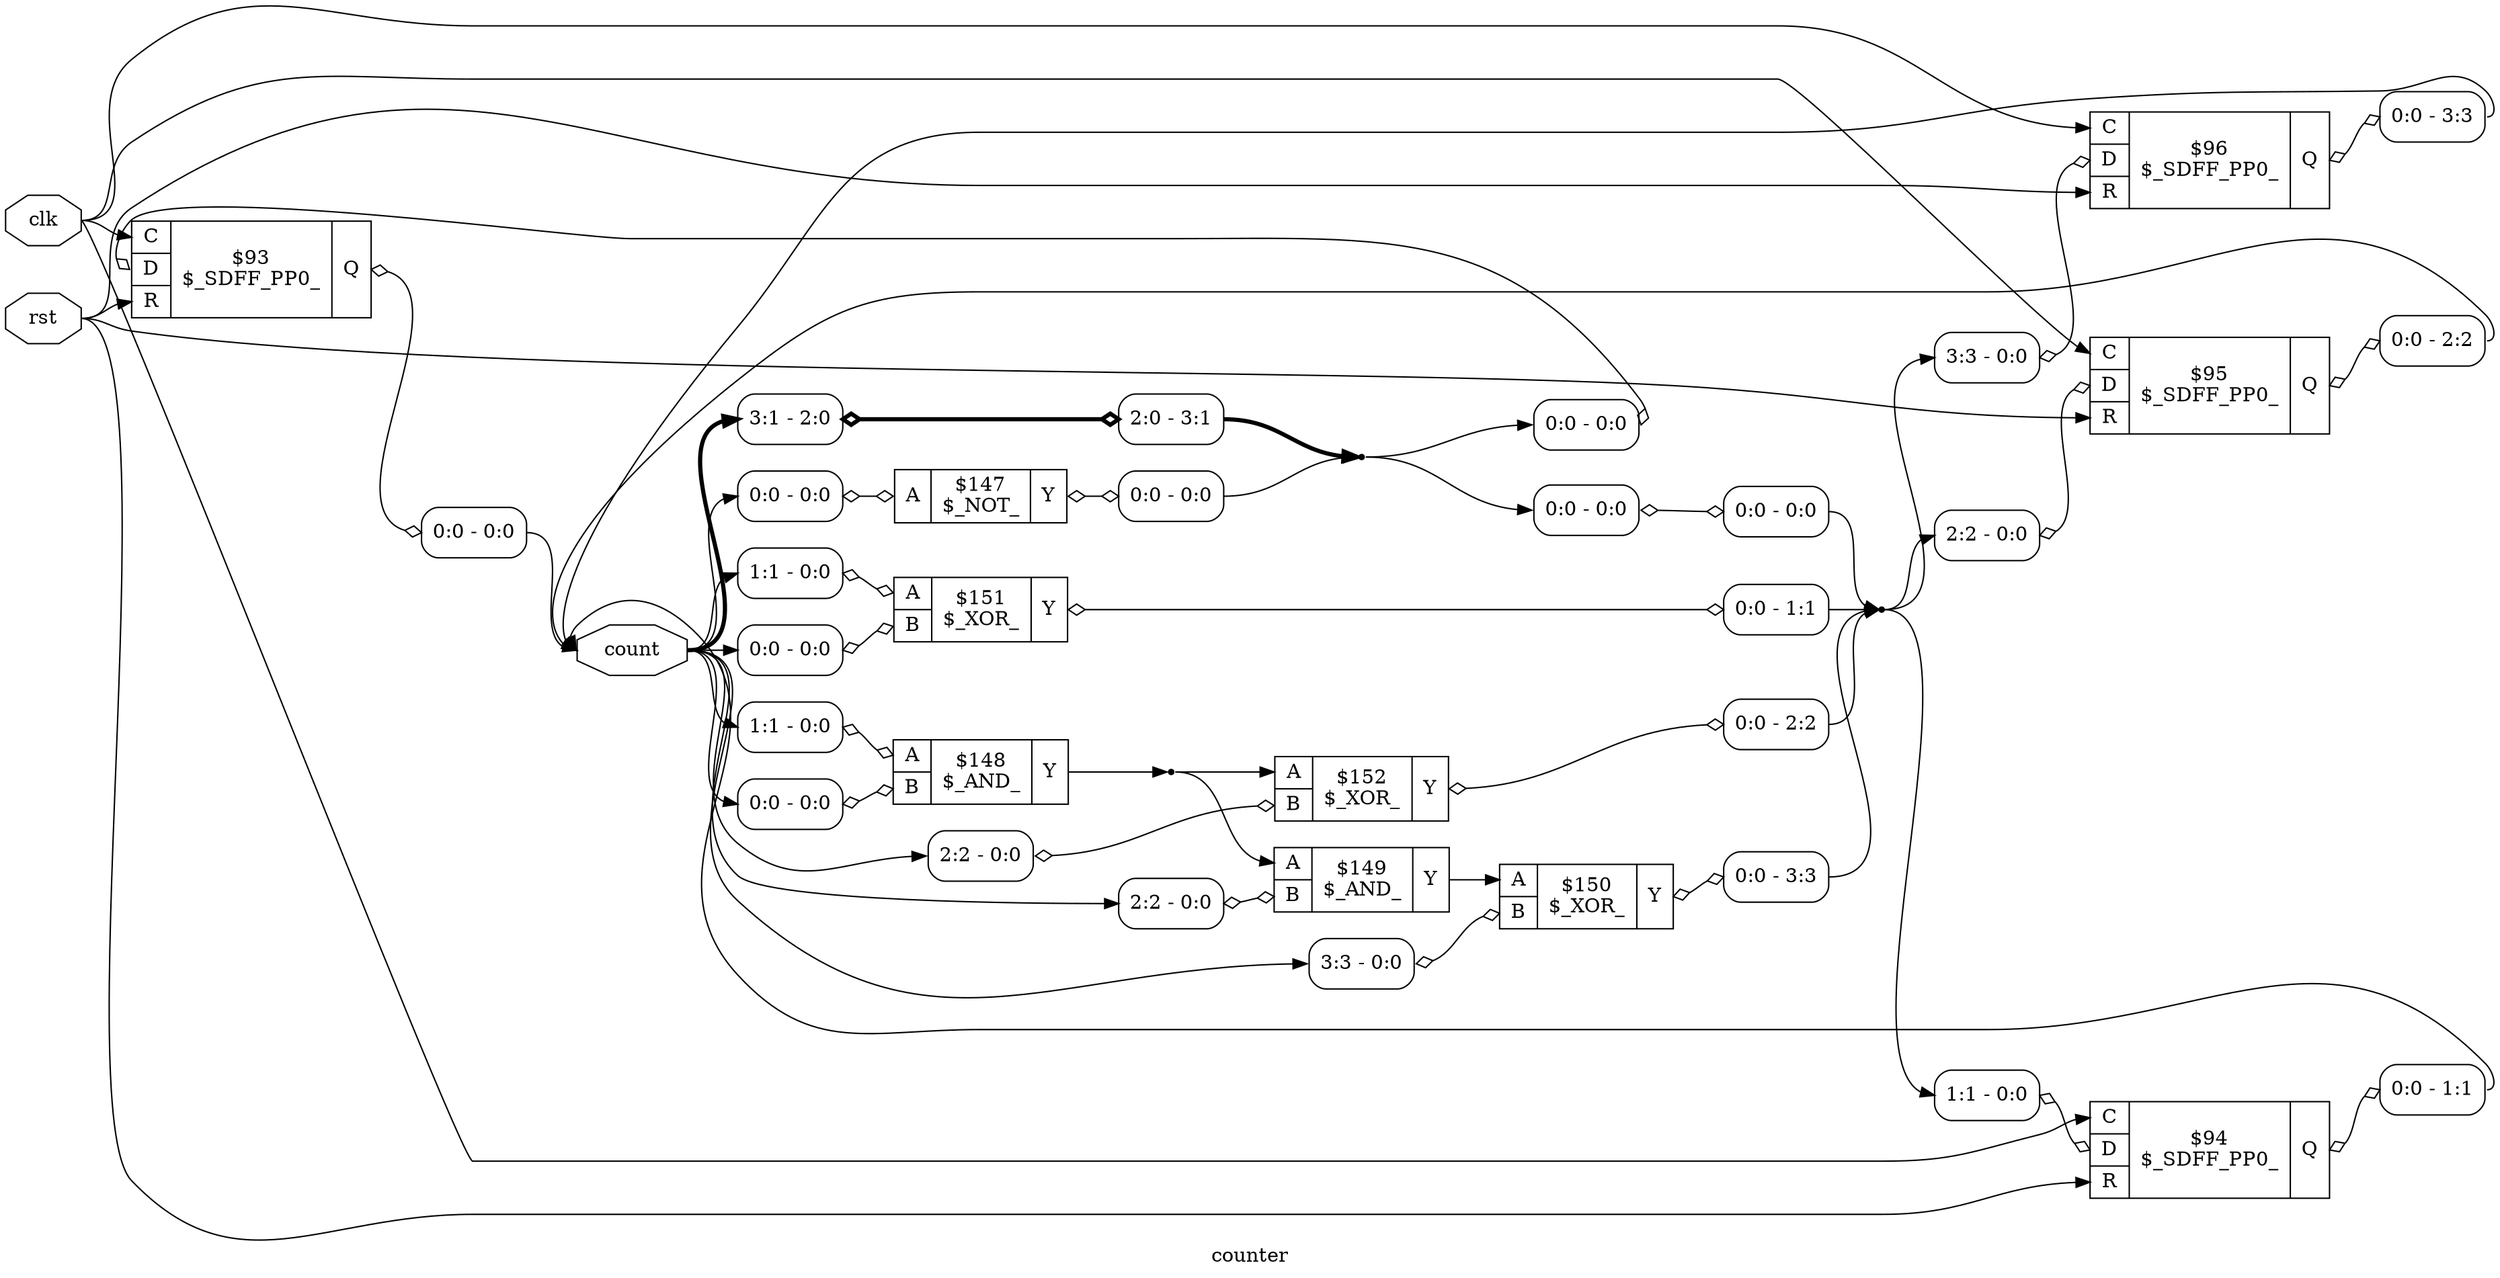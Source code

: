 digraph "counter" {
label="counter";
rankdir="LR";
remincross=true;
n5 [ shape=octagon, label="clk", color="black", fontcolor="black" ];
n6 [ shape=octagon, label="count", color="black", fontcolor="black" ];
n7 [ shape=octagon, label="rst", color="black", fontcolor="black" ];
c10 [ shape=record, label="{{<p8> A}|$147\n$_NOT_|{<p9> Y}}",  ];
x0 [ shape=record, style=rounded, label="<s0> 0:0 - 0:0 ", color="black", fontcolor="black" ];
x0:e -> c10:p8:w [arrowhead=odiamond, arrowtail=odiamond, dir=both, color="black", fontcolor="black", label=""];
x1 [ shape=record, style=rounded, label="<s0> 0:0 - 0:0 ", color="black", fontcolor="black" ];
c10:p9:e -> x1:w [arrowhead=odiamond, arrowtail=odiamond, dir=both, color="black", fontcolor="black", label=""];
c12 [ shape=record, label="{{<p8> A|<p11> B}|$148\n$_AND_|{<p9> Y}}",  ];
x2 [ shape=record, style=rounded, label="<s0> 1:1 - 0:0 ", color="black", fontcolor="black" ];
x2:e -> c12:p8:w [arrowhead=odiamond, arrowtail=odiamond, dir=both, color="black", fontcolor="black", label=""];
x3 [ shape=record, style=rounded, label="<s0> 0:0 - 0:0 ", color="black", fontcolor="black" ];
x3:e -> c12:p11:w [arrowhead=odiamond, arrowtail=odiamond, dir=both, color="black", fontcolor="black", label=""];
c13 [ shape=record, label="{{<p8> A|<p11> B}|$149\n$_AND_|{<p9> Y}}",  ];
x4 [ shape=record, style=rounded, label="<s0> 2:2 - 0:0 ", color="black", fontcolor="black" ];
x4:e -> c13:p11:w [arrowhead=odiamond, arrowtail=odiamond, dir=both, color="black", fontcolor="black", label=""];
c14 [ shape=record, label="{{<p8> A|<p11> B}|$150\n$_XOR_|{<p9> Y}}",  ];
x5 [ shape=record, style=rounded, label="<s0> 3:3 - 0:0 ", color="black", fontcolor="black" ];
x5:e -> c14:p11:w [arrowhead=odiamond, arrowtail=odiamond, dir=both, color="black", fontcolor="black", label=""];
x6 [ shape=record, style=rounded, label="<s0> 0:0 - 3:3 ", color="black", fontcolor="black" ];
c14:p9:e -> x6:w [arrowhead=odiamond, arrowtail=odiamond, dir=both, color="black", fontcolor="black", label=""];
c15 [ shape=record, label="{{<p8> A|<p11> B}|$151\n$_XOR_|{<p9> Y}}",  ];
x7 [ shape=record, style=rounded, label="<s0> 1:1 - 0:0 ", color="black", fontcolor="black" ];
x7:e -> c15:p8:w [arrowhead=odiamond, arrowtail=odiamond, dir=both, color="black", fontcolor="black", label=""];
x8 [ shape=record, style=rounded, label="<s0> 0:0 - 0:0 ", color="black", fontcolor="black" ];
x8:e -> c15:p11:w [arrowhead=odiamond, arrowtail=odiamond, dir=both, color="black", fontcolor="black", label=""];
x9 [ shape=record, style=rounded, label="<s0> 0:0 - 1:1 ", color="black", fontcolor="black" ];
c15:p9:e -> x9:w [arrowhead=odiamond, arrowtail=odiamond, dir=both, color="black", fontcolor="black", label=""];
c16 [ shape=record, label="{{<p8> A|<p11> B}|$152\n$_XOR_|{<p9> Y}}",  ];
x10 [ shape=record, style=rounded, label="<s0> 2:2 - 0:0 ", color="black", fontcolor="black" ];
x10:e -> c16:p11:w [arrowhead=odiamond, arrowtail=odiamond, dir=both, color="black", fontcolor="black", label=""];
x11 [ shape=record, style=rounded, label="<s0> 0:0 - 2:2 ", color="black", fontcolor="black" ];
c16:p9:e -> x11:w [arrowhead=odiamond, arrowtail=odiamond, dir=both, color="black", fontcolor="black", label=""];
c21 [ shape=record, label="{{<p17> C|<p18> D|<p19> R}|$93\n$_SDFF_PP0_|{<p20> Q}}",  ];
x12 [ shape=record, style=rounded, label="<s0> 0:0 - 0:0 ", color="black", fontcolor="black" ];
x12:e -> c21:p18:w [arrowhead=odiamond, arrowtail=odiamond, dir=both, color="black", fontcolor="black", label=""];
x13 [ shape=record, style=rounded, label="<s0> 0:0 - 0:0 ", color="black", fontcolor="black" ];
c21:p20:e -> x13:w [arrowhead=odiamond, arrowtail=odiamond, dir=both, color="black", fontcolor="black", label=""];
c22 [ shape=record, label="{{<p17> C|<p18> D|<p19> R}|$94\n$_SDFF_PP0_|{<p20> Q}}",  ];
x14 [ shape=record, style=rounded, label="<s0> 1:1 - 0:0 ", color="black", fontcolor="black" ];
x14:e -> c22:p18:w [arrowhead=odiamond, arrowtail=odiamond, dir=both, color="black", fontcolor="black", label=""];
x15 [ shape=record, style=rounded, label="<s0> 0:0 - 1:1 ", color="black", fontcolor="black" ];
c22:p20:e -> x15:w [arrowhead=odiamond, arrowtail=odiamond, dir=both, color="black", fontcolor="black", label=""];
c23 [ shape=record, label="{{<p17> C|<p18> D|<p19> R}|$95\n$_SDFF_PP0_|{<p20> Q}}",  ];
x16 [ shape=record, style=rounded, label="<s0> 2:2 - 0:0 ", color="black", fontcolor="black" ];
x16:e -> c23:p18:w [arrowhead=odiamond, arrowtail=odiamond, dir=both, color="black", fontcolor="black", label=""];
x17 [ shape=record, style=rounded, label="<s0> 0:0 - 2:2 ", color="black", fontcolor="black" ];
c23:p20:e -> x17:w [arrowhead=odiamond, arrowtail=odiamond, dir=both, color="black", fontcolor="black", label=""];
c24 [ shape=record, label="{{<p17> C|<p18> D|<p19> R}|$96\n$_SDFF_PP0_|{<p20> Q}}",  ];
x18 [ shape=record, style=rounded, label="<s0> 3:3 - 0:0 ", color="black", fontcolor="black" ];
x18:e -> c24:p18:w [arrowhead=odiamond, arrowtail=odiamond, dir=both, color="black", fontcolor="black", label=""];
x19 [ shape=record, style=rounded, label="<s0> 0:0 - 3:3 ", color="black", fontcolor="black" ];
c24:p20:e -> x19:w [arrowhead=odiamond, arrowtail=odiamond, dir=both, color="black", fontcolor="black", label=""];
x20 [ shape=record, style=rounded, label="<s0> 3:1 - 2:0 ", color="black", fontcolor="black" ];
x21 [ shape=record, style=rounded, label="<s0> 2:0 - 3:1 ", color="black", fontcolor="black" ];
x20:e -> x21:w [arrowhead=odiamond, arrowtail=odiamond, dir=both, color="black", fontcolor="black", style="setlinewidth(3)", label=""];
x22 [ shape=record, style=rounded, label="<s0> 0:0 - 0:0 ", color="black", fontcolor="black" ];
x23 [ shape=record, style=rounded, label="<s0> 0:0 - 0:0 ", color="black", fontcolor="black" ];
x22:e -> x23:w [arrowhead=odiamond, arrowtail=odiamond, dir=both, color="black", fontcolor="black", label=""];
n1 [ shape=point ];
c12:p9:e -> n1:w [color="black", fontcolor="black", label=""];
n1:e -> c13:p8:w [color="black", fontcolor="black", label=""];
n1:e -> c16:p8:w [color="black", fontcolor="black", label=""];
c13:p9:e -> c14:p8:w [color="black", fontcolor="black", label=""];
n3 [ shape=point ];
x1:s0:e -> n3:w [color="black", fontcolor="black", label=""];
x21:s0:e -> n3:w [color="black", fontcolor="black", style="setlinewidth(3)", label=""];
n3:e -> x12:s0:w [color="black", fontcolor="black", label=""];
n3:e -> x22:s0:w [color="black", fontcolor="black", label=""];
n4 [ shape=point ];
x11:s0:e -> n4:w [color="black", fontcolor="black", label=""];
x23:s0:e -> n4:w [color="black", fontcolor="black", label=""];
x6:s0:e -> n4:w [color="black", fontcolor="black", label=""];
x9:s0:e -> n4:w [color="black", fontcolor="black", label=""];
n4:e -> x14:s0:w [color="black", fontcolor="black", label=""];
n4:e -> x16:s0:w [color="black", fontcolor="black", label=""];
n4:e -> x18:s0:w [color="black", fontcolor="black", label=""];
n5:e -> c21:p17:w [color="black", fontcolor="black", label=""];
n5:e -> c22:p17:w [color="black", fontcolor="black", label=""];
n5:e -> c23:p17:w [color="black", fontcolor="black", label=""];
n5:e -> c24:p17:w [color="black", fontcolor="black", label=""];
x13:s0:e -> n6:w [color="black", fontcolor="black", label=""];
x15:s0:e -> n6:w [color="black", fontcolor="black", label=""];
x17:s0:e -> n6:w [color="black", fontcolor="black", label=""];
x19:s0:e -> n6:w [color="black", fontcolor="black", label=""];
n6:e -> x0:s0:w [color="black", fontcolor="black", label=""];
n6:e -> x10:s0:w [color="black", fontcolor="black", label=""];
n6:e -> x20:s0:w [color="black", fontcolor="black", style="setlinewidth(3)", label=""];
n6:e -> x2:s0:w [color="black", fontcolor="black", label=""];
n6:e -> x3:s0:w [color="black", fontcolor="black", label=""];
n6:e -> x4:s0:w [color="black", fontcolor="black", label=""];
n6:e -> x5:s0:w [color="black", fontcolor="black", label=""];
n6:e -> x7:s0:w [color="black", fontcolor="black", label=""];
n6:e -> x8:s0:w [color="black", fontcolor="black", label=""];
n7:e -> c21:p19:w [color="black", fontcolor="black", label=""];
n7:e -> c22:p19:w [color="black", fontcolor="black", label=""];
n7:e -> c23:p19:w [color="black", fontcolor="black", label=""];
n7:e -> c24:p19:w [color="black", fontcolor="black", label=""];
}
